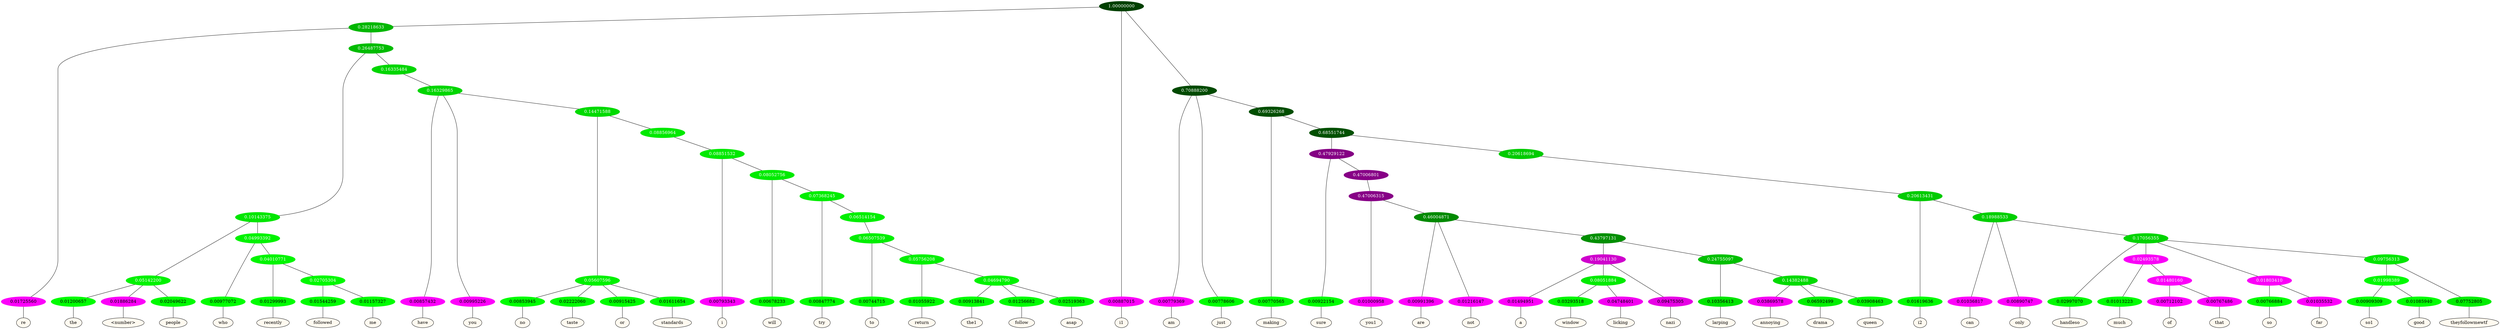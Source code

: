 graph {
	node [format=png height=0.15 nodesep=0.001 ordering=out overlap=prism overlap_scaling=0.01 ranksep=0.001 ratio=0.2 style=filled width=0.15]
	{
		rank=same
		a_w_4 [label=re color=black fillcolor=floralwhite style="filled,solid"]
		a_w_18 [label=the color=black fillcolor=floralwhite style="filled,solid"]
		a_w_19 [label="\<number\>" color=black fillcolor=floralwhite style="filled,solid"]
		a_w_20 [label=people color=black fillcolor=floralwhite style="filled,solid"]
		a_w_21 [label=who color=black fillcolor=floralwhite style="filled,solid"]
		a_w_29 [label=recently color=black fillcolor=floralwhite style="filled,solid"]
		a_w_36 [label=followed color=black fillcolor=floralwhite style="filled,solid"]
		a_w_37 [label=me color=black fillcolor=floralwhite style="filled,solid"]
		a_w_23 [label=have color=black fillcolor=floralwhite style="filled,solid"]
		a_w_24 [label=you color=black fillcolor=floralwhite style="filled,solid"]
		a_w_38 [label=no color=black fillcolor=floralwhite style="filled,solid"]
		a_w_39 [label=taste color=black fillcolor=floralwhite style="filled,solid"]
		a_w_40 [label=or color=black fillcolor=floralwhite style="filled,solid"]
		a_w_41 [label=standards color=black fillcolor=floralwhite style="filled,solid"]
		a_w_48 [label=i color=black fillcolor=floralwhite style="filled,solid"]
		a_w_57 [label=will color=black fillcolor=floralwhite style="filled,solid"]
		a_w_67 [label=try color=black fillcolor=floralwhite style="filled,solid"]
		a_w_84 [label=to color=black fillcolor=floralwhite style="filled,solid"]
		a_w_86 [label=return color=black fillcolor=floralwhite style="filled,solid"]
		a_w_88 [label=the1 color=black fillcolor=floralwhite style="filled,solid"]
		a_w_89 [label=follow color=black fillcolor=floralwhite style="filled,solid"]
		a_w_90 [label=asap color=black fillcolor=floralwhite style="filled,solid"]
		a_w_2 [label=i1 color=black fillcolor=floralwhite style="filled,solid"]
		a_w_6 [label=am color=black fillcolor=floralwhite style="filled,solid"]
		a_w_7 [label=just color=black fillcolor=floralwhite style="filled,solid"]
		a_w_11 [label=making color=black fillcolor=floralwhite style="filled,solid"]
		a_w_26 [label=sure color=black fillcolor=floralwhite style="filled,solid"]
		a_w_43 [label=you1 color=black fillcolor=floralwhite style="filled,solid"]
		a_w_50 [label=are color=black fillcolor=floralwhite style="filled,solid"]
		a_w_51 [label=not color=black fillcolor=floralwhite style="filled,solid"]
		a_w_69 [label=a color=black fillcolor=floralwhite style="filled,solid"]
		a_w_79 [label=window color=black fillcolor=floralwhite style="filled,solid"]
		a_w_80 [label=licking color=black fillcolor=floralwhite style="filled,solid"]
		a_w_71 [label=nazi color=black fillcolor=floralwhite style="filled,solid"]
		a_w_72 [label=larping color=black fillcolor=floralwhite style="filled,solid"]
		a_w_81 [label=annoying color=black fillcolor=floralwhite style="filled,solid"]
		a_w_82 [label=drama color=black fillcolor=floralwhite style="filled,solid"]
		a_w_83 [label=queen color=black fillcolor=floralwhite style="filled,solid"]
		a_w_34 [label=i2 color=black fillcolor=floralwhite style="filled,solid"]
		a_w_45 [label=can color=black fillcolor=floralwhite style="filled,solid"]
		a_w_46 [label=only color=black fillcolor=floralwhite style="filled,solid"]
		a_w_53 [label=handleso color=black fillcolor=floralwhite style="filled,solid"]
		a_w_61 [label=much color=black fillcolor=floralwhite style="filled,solid"]
		a_w_74 [label=of color=black fillcolor=floralwhite style="filled,solid"]
		a_w_75 [label=that color=black fillcolor=floralwhite style="filled,solid"]
		a_w_63 [label=so color=black fillcolor=floralwhite style="filled,solid"]
		a_w_64 [label=far color=black fillcolor=floralwhite style="filled,solid"]
		a_w_76 [label=so1 color=black fillcolor=floralwhite style="filled,solid"]
		a_w_77 [label=good color=black fillcolor=floralwhite style="filled,solid"]
		a_w_66 [label=theyfollowmewtf color=black fillcolor=floralwhite style="filled,solid"]
	}
	a_n_4 -- a_w_4
	a_n_18 -- a_w_18
	a_n_19 -- a_w_19
	a_n_20 -- a_w_20
	a_n_21 -- a_w_21
	a_n_29 -- a_w_29
	a_n_36 -- a_w_36
	a_n_37 -- a_w_37
	a_n_23 -- a_w_23
	a_n_24 -- a_w_24
	a_n_38 -- a_w_38
	a_n_39 -- a_w_39
	a_n_40 -- a_w_40
	a_n_41 -- a_w_41
	a_n_48 -- a_w_48
	a_n_57 -- a_w_57
	a_n_67 -- a_w_67
	a_n_84 -- a_w_84
	a_n_86 -- a_w_86
	a_n_88 -- a_w_88
	a_n_89 -- a_w_89
	a_n_90 -- a_w_90
	a_n_2 -- a_w_2
	a_n_6 -- a_w_6
	a_n_7 -- a_w_7
	a_n_11 -- a_w_11
	a_n_26 -- a_w_26
	a_n_43 -- a_w_43
	a_n_50 -- a_w_50
	a_n_51 -- a_w_51
	a_n_69 -- a_w_69
	a_n_79 -- a_w_79
	a_n_80 -- a_w_80
	a_n_71 -- a_w_71
	a_n_72 -- a_w_72
	a_n_81 -- a_w_81
	a_n_82 -- a_w_82
	a_n_83 -- a_w_83
	a_n_34 -- a_w_34
	a_n_45 -- a_w_45
	a_n_46 -- a_w_46
	a_n_53 -- a_w_53
	a_n_61 -- a_w_61
	a_n_74 -- a_w_74
	a_n_75 -- a_w_75
	a_n_63 -- a_w_63
	a_n_64 -- a_w_64
	a_n_76 -- a_w_76
	a_n_77 -- a_w_77
	a_n_66 -- a_w_66
	{
		rank=same
		a_n_4 [label=0.01725560 color="0.835 1.000 0.983" fontcolor=black]
		a_n_18 [label=0.01200657 color="0.334 1.000 0.988" fontcolor=black]
		a_n_19 [label=0.01886284 color="0.835 1.000 0.981" fontcolor=black]
		a_n_20 [label=0.02049622 color="0.334 1.000 0.980" fontcolor=black]
		a_n_21 [label=0.00977072 color="0.334 1.000 0.990" fontcolor=black]
		a_n_29 [label=0.01299993 color="0.334 1.000 0.987" fontcolor=black]
		a_n_36 [label=0.01544259 color="0.334 1.000 0.985" fontcolor=black]
		a_n_37 [label=0.01157327 color="0.334 1.000 0.988" fontcolor=black]
		a_n_23 [label=0.00857432 color="0.835 1.000 0.991" fontcolor=black]
		a_n_24 [label=0.00995226 color="0.835 1.000 0.990" fontcolor=black]
		a_n_38 [label=0.00853945 color="0.334 1.000 0.991" fontcolor=black]
		a_n_39 [label=0.02222060 color="0.334 1.000 0.978" fontcolor=black]
		a_n_40 [label=0.00915425 color="0.334 1.000 0.991" fontcolor=black]
		a_n_41 [label=0.01611654 color="0.334 1.000 0.984" fontcolor=black]
		a_n_48 [label=0.00793343 color="0.835 1.000 0.992" fontcolor=black]
		a_n_57 [label=0.00678233 color="0.334 1.000 0.993" fontcolor=black]
		a_n_67 [label=0.00847774 color="0.334 1.000 0.992" fontcolor=black]
		a_n_84 [label=0.00744715 color="0.334 1.000 0.993" fontcolor=black]
		a_n_86 [label=0.01055922 color="0.334 1.000 0.989" fontcolor=black]
		a_n_88 [label=0.00913841 color="0.334 1.000 0.991" fontcolor=black]
		a_n_89 [label=0.01256682 color="0.334 1.000 0.987" fontcolor=black]
		a_n_90 [label=0.02519363 color="0.334 1.000 0.975" fontcolor=black]
		a_n_2 [label=0.00887015 color="0.835 1.000 0.991" fontcolor=black]
		a_n_6 [label=0.00779369 color="0.835 1.000 0.992" fontcolor=black]
		a_n_7 [label=0.00778606 color="0.334 1.000 0.992" fontcolor=black]
		a_n_11 [label=0.00770565 color="0.334 1.000 0.992" fontcolor=black]
		a_n_26 [label=0.00922154 color="0.334 1.000 0.991" fontcolor=black]
		a_n_43 [label=0.01000958 color="0.835 1.000 0.990" fontcolor=black]
		a_n_50 [label=0.00991396 color="0.835 1.000 0.990" fontcolor=black]
		a_n_51 [label=0.01216147 color="0.835 1.000 0.988" fontcolor=black]
		a_n_69 [label=0.01494951 color="0.835 1.000 0.985" fontcolor=black]
		a_n_79 [label=0.03293518 color="0.334 1.000 0.967" fontcolor=black]
		a_n_80 [label=0.04748401 color="0.835 1.000 0.953" fontcolor=black]
		a_n_71 [label=0.09475305 color="0.835 1.000 0.905" fontcolor=black]
		a_n_72 [label=0.10356413 color="0.334 1.000 0.896" fontcolor=black]
		a_n_81 [label=0.03869578 color="0.835 1.000 0.961" fontcolor=black]
		a_n_82 [label=0.06592499 color="0.334 1.000 0.934" fontcolor=black]
		a_n_83 [label=0.03908463 color="0.334 1.000 0.961" fontcolor=black]
		a_n_34 [label=0.01619636 color="0.334 1.000 0.984" fontcolor=black]
		a_n_45 [label=0.01036817 color="0.835 1.000 0.990" fontcolor=black]
		a_n_46 [label=0.00890747 color="0.835 1.000 0.991" fontcolor=black]
		a_n_53 [label=0.02997070 color="0.334 1.000 0.970" fontcolor=black]
		a_n_61 [label=0.01013223 color="0.334 1.000 0.990" fontcolor=black]
		a_n_74 [label=0.00712102 color="0.835 1.000 0.993" fontcolor=black]
		a_n_75 [label=0.00767486 color="0.835 1.000 0.992" fontcolor=black]
		a_n_63 [label=0.00766884 color="0.334 1.000 0.992" fontcolor=black]
		a_n_64 [label=0.01035532 color="0.835 1.000 0.990" fontcolor=black]
		a_n_76 [label=0.00909309 color="0.334 1.000 0.991" fontcolor=black]
		a_n_77 [label=0.01085940 color="0.334 1.000 0.989" fontcolor=black]
		a_n_66 [label=0.07752805 color="0.334 1.000 0.922" fontcolor=black]
	}
	a_n_0 [label=1.00000000 color="0.334 1.000 0.250" fontcolor=grey99]
	a_n_1 [label=0.28218633 color="0.334 1.000 0.718" fontcolor=grey99]
	a_n_0 -- a_n_1
	a_n_0 -- a_n_2
	a_n_3 [label=0.70888200 color="0.334 1.000 0.291" fontcolor=grey99]
	a_n_0 -- a_n_3
	a_n_1 -- a_n_4
	a_n_5 [label=0.26487753 color="0.334 1.000 0.735" fontcolor=grey99]
	a_n_1 -- a_n_5
	a_n_3 -- a_n_6
	a_n_3 -- a_n_7
	a_n_8 [label=0.69326268 color="0.334 1.000 0.307" fontcolor=grey99]
	a_n_3 -- a_n_8
	a_n_9 [label=0.10143375 color="0.334 1.000 0.899" fontcolor=grey99]
	a_n_5 -- a_n_9
	a_n_10 [label=0.16335484 color="0.334 1.000 0.837" fontcolor=grey99]
	a_n_5 -- a_n_10
	a_n_8 -- a_n_11
	a_n_12 [label=0.68551744 color="0.334 1.000 0.314" fontcolor=grey99]
	a_n_8 -- a_n_12
	a_n_13 [label=0.05142200 color="0.334 1.000 0.949" fontcolor=grey99]
	a_n_9 -- a_n_13
	a_n_14 [label=0.04993392 color="0.334 1.000 0.950" fontcolor=grey99]
	a_n_9 -- a_n_14
	a_n_15 [label=0.16329865 color="0.334 1.000 0.837" fontcolor=grey99]
	a_n_10 -- a_n_15
	a_n_16 [label=0.47929122 color="0.835 1.000 0.521" fontcolor=grey99]
	a_n_12 -- a_n_16
	a_n_17 [label=0.20618694 color="0.334 1.000 0.794" fontcolor=grey99]
	a_n_12 -- a_n_17
	a_n_13 -- a_n_18
	a_n_13 -- a_n_19
	a_n_13 -- a_n_20
	a_n_14 -- a_n_21
	a_n_22 [label=0.04010771 color="0.334 1.000 0.960" fontcolor=grey99]
	a_n_14 -- a_n_22
	a_n_15 -- a_n_23
	a_n_15 -- a_n_24
	a_n_25 [label=0.14471588 color="0.334 1.000 0.855" fontcolor=grey99]
	a_n_15 -- a_n_25
	a_n_16 -- a_n_26
	a_n_27 [label=0.47006801 color="0.835 1.000 0.530" fontcolor=grey99]
	a_n_16 -- a_n_27
	a_n_28 [label=0.20613431 color="0.334 1.000 0.794" fontcolor=grey99]
	a_n_17 -- a_n_28
	a_n_22 -- a_n_29
	a_n_30 [label=0.02705304 color="0.334 1.000 0.973" fontcolor=grey99]
	a_n_22 -- a_n_30
	a_n_31 [label=0.05607596 color="0.334 1.000 0.944" fontcolor=grey99]
	a_n_25 -- a_n_31
	a_n_32 [label=0.08856964 color="0.334 1.000 0.911" fontcolor=grey99]
	a_n_25 -- a_n_32
	a_n_33 [label=0.47006315 color="0.835 1.000 0.530" fontcolor=grey99]
	a_n_27 -- a_n_33
	a_n_28 -- a_n_34
	a_n_35 [label=0.18988533 color="0.334 1.000 0.810" fontcolor=grey99]
	a_n_28 -- a_n_35
	a_n_30 -- a_n_36
	a_n_30 -- a_n_37
	a_n_31 -- a_n_38
	a_n_31 -- a_n_39
	a_n_31 -- a_n_40
	a_n_31 -- a_n_41
	a_n_42 [label=0.08851532 color="0.334 1.000 0.911" fontcolor=grey99]
	a_n_32 -- a_n_42
	a_n_33 -- a_n_43
	a_n_44 [label=0.46004871 color="0.334 1.000 0.540" fontcolor=grey99]
	a_n_33 -- a_n_44
	a_n_35 -- a_n_45
	a_n_35 -- a_n_46
	a_n_47 [label=0.17056355 color="0.334 1.000 0.829" fontcolor=grey99]
	a_n_35 -- a_n_47
	a_n_42 -- a_n_48
	a_n_49 [label=0.08052756 color="0.334 1.000 0.919" fontcolor=grey99]
	a_n_42 -- a_n_49
	a_n_44 -- a_n_50
	a_n_44 -- a_n_51
	a_n_52 [label=0.43797131 color="0.334 1.000 0.562" fontcolor=grey99]
	a_n_44 -- a_n_52
	a_n_47 -- a_n_53
	a_n_54 [label=0.02493578 color="0.835 1.000 0.975" fontcolor=grey99]
	a_n_47 -- a_n_54
	a_n_55 [label=0.01803410 color="0.835 1.000 0.982" fontcolor=grey99]
	a_n_47 -- a_n_55
	a_n_56 [label=0.09756313 color="0.334 1.000 0.902" fontcolor=grey99]
	a_n_47 -- a_n_56
	a_n_49 -- a_n_57
	a_n_58 [label=0.07368245 color="0.334 1.000 0.926" fontcolor=grey99]
	a_n_49 -- a_n_58
	a_n_59 [label=0.19041130 color="0.835 1.000 0.810" fontcolor=grey99]
	a_n_52 -- a_n_59
	a_n_60 [label=0.24755097 color="0.334 1.000 0.752" fontcolor=grey99]
	a_n_52 -- a_n_60
	a_n_54 -- a_n_61
	a_n_62 [label=0.01480160 color="0.835 1.000 0.985" fontcolor=grey99]
	a_n_54 -- a_n_62
	a_n_55 -- a_n_63
	a_n_55 -- a_n_64
	a_n_65 [label=0.01998389 color="0.334 1.000 0.980" fontcolor=grey99]
	a_n_56 -- a_n_65
	a_n_56 -- a_n_66
	a_n_58 -- a_n_67
	a_n_68 [label=0.06514154 color="0.334 1.000 0.935" fontcolor=grey99]
	a_n_58 -- a_n_68
	a_n_59 -- a_n_69
	a_n_70 [label=0.08051884 color="0.334 1.000 0.919" fontcolor=grey99]
	a_n_59 -- a_n_70
	a_n_59 -- a_n_71
	a_n_60 -- a_n_72
	a_n_73 [label=0.14382488 color="0.334 1.000 0.856" fontcolor=grey99]
	a_n_60 -- a_n_73
	a_n_62 -- a_n_74
	a_n_62 -- a_n_75
	a_n_65 -- a_n_76
	a_n_65 -- a_n_77
	a_n_78 [label=0.06507539 color="0.334 1.000 0.935" fontcolor=grey99]
	a_n_68 -- a_n_78
	a_n_70 -- a_n_79
	a_n_70 -- a_n_80
	a_n_73 -- a_n_81
	a_n_73 -- a_n_82
	a_n_73 -- a_n_83
	a_n_78 -- a_n_84
	a_n_85 [label=0.05756208 color="0.334 1.000 0.942" fontcolor=grey99]
	a_n_78 -- a_n_85
	a_n_85 -- a_n_86
	a_n_87 [label=0.04694790 color="0.334 1.000 0.953" fontcolor=grey99]
	a_n_85 -- a_n_87
	a_n_87 -- a_n_88
	a_n_87 -- a_n_89
	a_n_87 -- a_n_90
}
